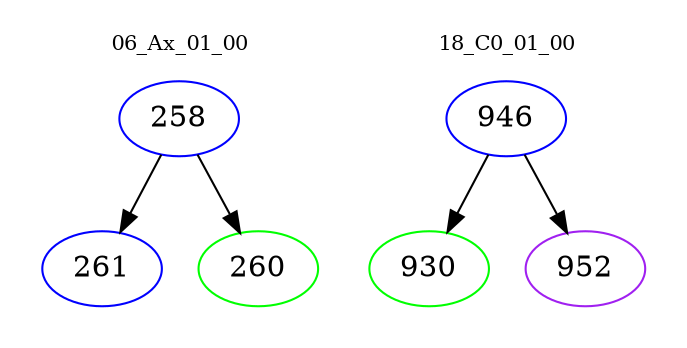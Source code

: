 digraph{
subgraph cluster_0 {
color = white
label = "06_Ax_01_00";
fontsize=10;
T0_258 [label="258", color="blue"]
T0_258 -> T0_261 [color="black"]
T0_261 [label="261", color="blue"]
T0_258 -> T0_260 [color="black"]
T0_260 [label="260", color="green"]
}
subgraph cluster_1 {
color = white
label = "18_C0_01_00";
fontsize=10;
T1_946 [label="946", color="blue"]
T1_946 -> T1_930 [color="black"]
T1_930 [label="930", color="green"]
T1_946 -> T1_952 [color="black"]
T1_952 [label="952", color="purple"]
}
}

